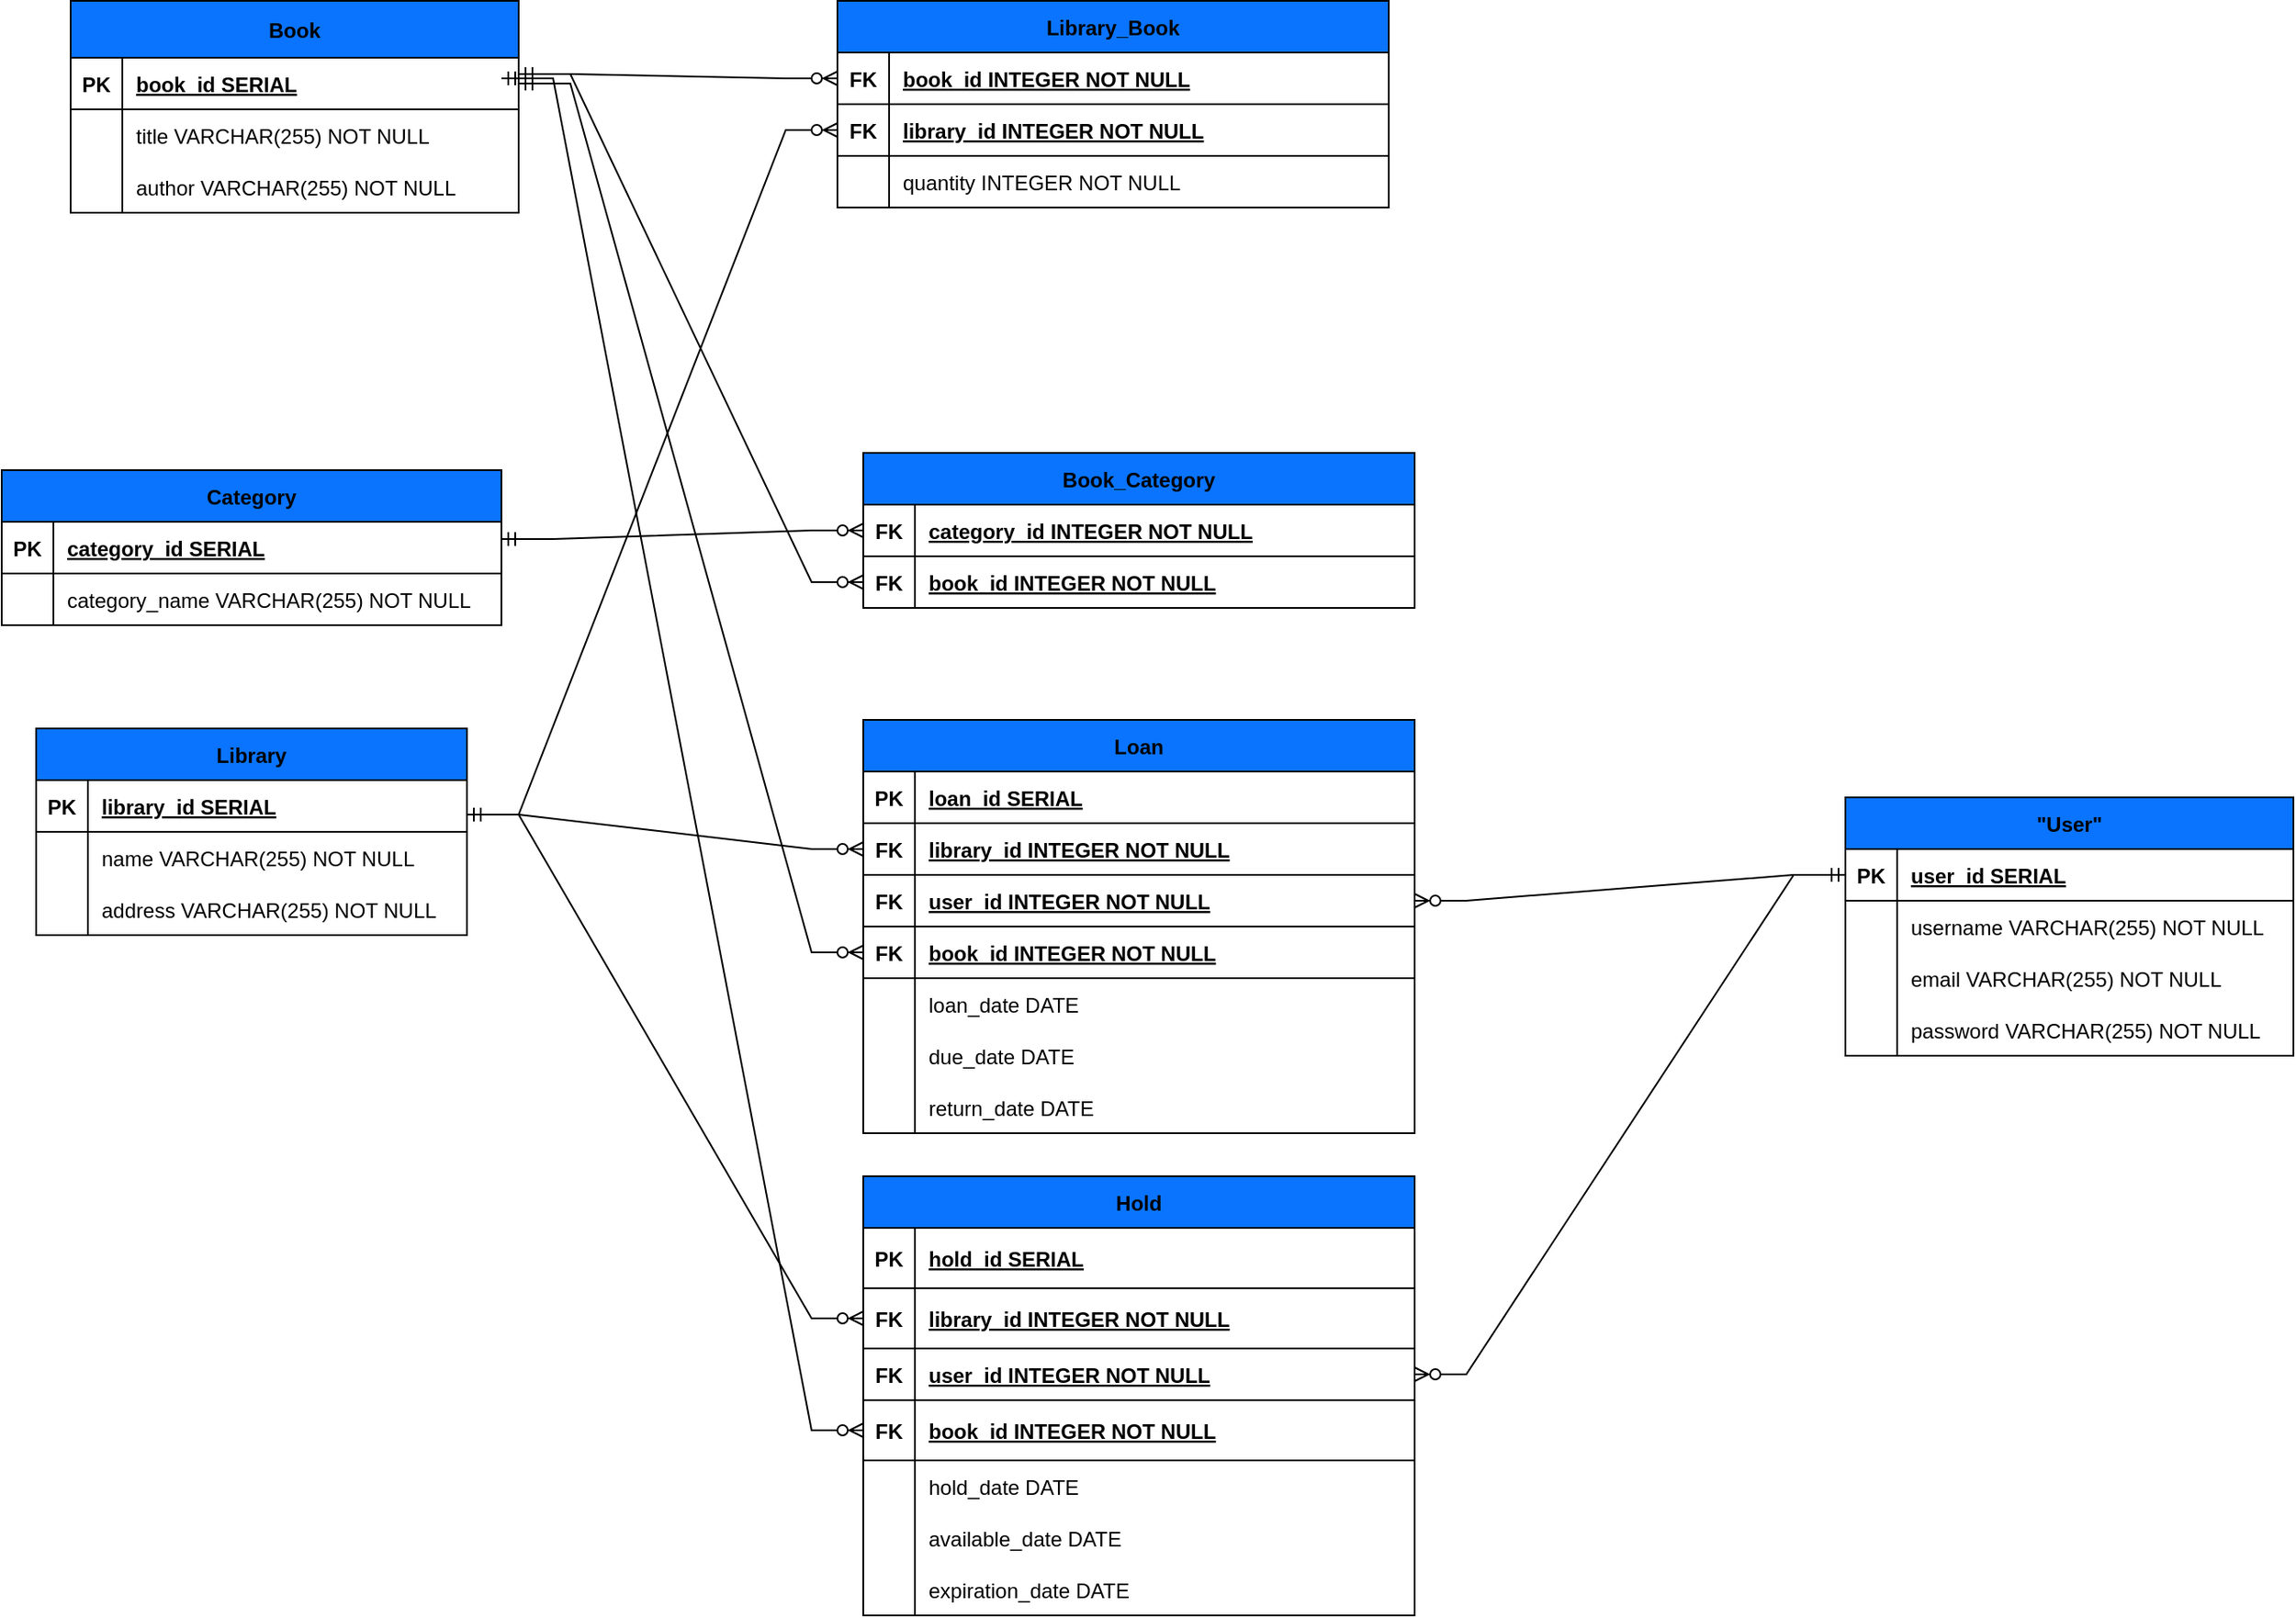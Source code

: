 <mxfile version="24.6.4" type="device">
  <diagram id="R2lEEEUBdFMjLlhIrx00" name="Page-1">
    <mxGraphModel dx="3490" dy="618" grid="1" gridSize="10" guides="1" tooltips="1" connect="1" arrows="1" fold="1" page="1" pageScale="1" pageWidth="1100" pageHeight="1700" math="0" shadow="0" extFonts="Permanent Marker^https://fonts.googleapis.com/css?family=Permanent+Marker">
      <root>
        <mxCell id="0" />
        <mxCell id="1" parent="0" />
        <mxCell id="FMgKqEiq_Yg6ci6Yr5Hg-1" value="Library" style="shape=table;startSize=30;container=1;collapsible=1;childLayout=tableLayout;fixedRows=1;rowLines=0;fontStyle=1;align=center;resizeLast=1;fillColor=#0A74FF;" parent="1" vertex="1">
          <mxGeometry x="-1160" y="520" width="250" height="120" as="geometry" />
        </mxCell>
        <mxCell id="FMgKqEiq_Yg6ci6Yr5Hg-2" value="" style="shape=tableRow;horizontal=0;startSize=0;swimlaneHead=0;swimlaneBody=0;fillColor=none;collapsible=0;dropTarget=0;points=[[0,0.5],[1,0.5]];portConstraint=eastwest;strokeColor=inherit;top=0;left=0;right=0;bottom=1;" parent="FMgKqEiq_Yg6ci6Yr5Hg-1" vertex="1">
          <mxGeometry y="30" width="250" height="30" as="geometry" />
        </mxCell>
        <mxCell id="FMgKqEiq_Yg6ci6Yr5Hg-3" value="PK" style="shape=partialRectangle;overflow=hidden;connectable=0;fillColor=none;strokeColor=inherit;top=0;left=0;bottom=0;right=0;fontStyle=1;" parent="FMgKqEiq_Yg6ci6Yr5Hg-2" vertex="1">
          <mxGeometry width="30" height="30" as="geometry">
            <mxRectangle width="30" height="30" as="alternateBounds" />
          </mxGeometry>
        </mxCell>
        <mxCell id="FMgKqEiq_Yg6ci6Yr5Hg-4" value="library_id SERIAL " style="shape=partialRectangle;overflow=hidden;connectable=0;fillColor=none;align=left;strokeColor=inherit;top=0;left=0;bottom=0;right=0;spacingLeft=6;fontStyle=5;" parent="FMgKqEiq_Yg6ci6Yr5Hg-2" vertex="1">
          <mxGeometry x="30" width="220" height="30" as="geometry">
            <mxRectangle width="220" height="30" as="alternateBounds" />
          </mxGeometry>
        </mxCell>
        <mxCell id="FMgKqEiq_Yg6ci6Yr5Hg-5" value="" style="shape=tableRow;horizontal=0;startSize=0;swimlaneHead=0;swimlaneBody=0;fillColor=none;collapsible=0;dropTarget=0;points=[[0,0.5],[1,0.5]];portConstraint=eastwest;strokeColor=inherit;top=0;left=0;right=0;bottom=0;" parent="FMgKqEiq_Yg6ci6Yr5Hg-1" vertex="1">
          <mxGeometry y="60" width="250" height="30" as="geometry" />
        </mxCell>
        <mxCell id="FMgKqEiq_Yg6ci6Yr5Hg-6" value="" style="shape=partialRectangle;overflow=hidden;connectable=0;fillColor=none;strokeColor=inherit;top=0;left=0;bottom=0;right=0;" parent="FMgKqEiq_Yg6ci6Yr5Hg-5" vertex="1">
          <mxGeometry width="30" height="30" as="geometry">
            <mxRectangle width="30" height="30" as="alternateBounds" />
          </mxGeometry>
        </mxCell>
        <mxCell id="FMgKqEiq_Yg6ci6Yr5Hg-7" value="name VARCHAR(255) NOT NULL" style="shape=partialRectangle;overflow=hidden;connectable=0;fillColor=none;align=left;strokeColor=inherit;top=0;left=0;bottom=0;right=0;spacingLeft=6;" parent="FMgKqEiq_Yg6ci6Yr5Hg-5" vertex="1">
          <mxGeometry x="30" width="220" height="30" as="geometry">
            <mxRectangle width="220" height="30" as="alternateBounds" />
          </mxGeometry>
        </mxCell>
        <mxCell id="FMgKqEiq_Yg6ci6Yr5Hg-8" value="" style="shape=tableRow;horizontal=0;startSize=0;swimlaneHead=0;swimlaneBody=0;fillColor=none;collapsible=0;dropTarget=0;points=[[0,0.5],[1,0.5]];portConstraint=eastwest;strokeColor=inherit;top=0;left=0;right=0;bottom=0;" parent="FMgKqEiq_Yg6ci6Yr5Hg-1" vertex="1">
          <mxGeometry y="90" width="250" height="30" as="geometry" />
        </mxCell>
        <mxCell id="FMgKqEiq_Yg6ci6Yr5Hg-9" value="" style="shape=partialRectangle;overflow=hidden;connectable=0;fillColor=none;strokeColor=inherit;top=0;left=0;bottom=0;right=0;" parent="FMgKqEiq_Yg6ci6Yr5Hg-8" vertex="1">
          <mxGeometry width="30" height="30" as="geometry">
            <mxRectangle width="30" height="30" as="alternateBounds" />
          </mxGeometry>
        </mxCell>
        <mxCell id="FMgKqEiq_Yg6ci6Yr5Hg-10" value="address VARCHAR(255) NOT NULL" style="shape=partialRectangle;overflow=hidden;connectable=0;fillColor=none;align=left;strokeColor=inherit;top=0;left=0;bottom=0;right=0;spacingLeft=6;" parent="FMgKqEiq_Yg6ci6Yr5Hg-8" vertex="1">
          <mxGeometry x="30" width="220" height="30" as="geometry">
            <mxRectangle width="220" height="30" as="alternateBounds" />
          </mxGeometry>
        </mxCell>
        <mxCell id="FMgKqEiq_Yg6ci6Yr5Hg-11" value="Book" style="shape=table;startSize=33;container=1;collapsible=1;childLayout=tableLayout;fixedRows=1;rowLines=0;fontStyle=1;align=center;resizeLast=1;fillColor=#0A74FF;" parent="1" vertex="1">
          <mxGeometry x="-1140" y="97.5" width="260" height="123" as="geometry" />
        </mxCell>
        <mxCell id="FMgKqEiq_Yg6ci6Yr5Hg-12" value="" style="shape=tableRow;horizontal=0;startSize=0;swimlaneHead=0;swimlaneBody=0;fillColor=none;collapsible=0;dropTarget=0;points=[[0,0.5],[1,0.5]];portConstraint=eastwest;strokeColor=inherit;top=0;left=0;right=0;bottom=1;" parent="FMgKqEiq_Yg6ci6Yr5Hg-11" vertex="1">
          <mxGeometry y="33" width="260" height="30" as="geometry" />
        </mxCell>
        <mxCell id="FMgKqEiq_Yg6ci6Yr5Hg-13" value="PK" style="shape=partialRectangle;overflow=hidden;connectable=0;fillColor=none;strokeColor=inherit;top=0;left=0;bottom=0;right=0;fontStyle=1;" parent="FMgKqEiq_Yg6ci6Yr5Hg-12" vertex="1">
          <mxGeometry width="30" height="30" as="geometry">
            <mxRectangle width="30" height="30" as="alternateBounds" />
          </mxGeometry>
        </mxCell>
        <mxCell id="FMgKqEiq_Yg6ci6Yr5Hg-14" value="book_id SERIAL " style="shape=partialRectangle;overflow=hidden;connectable=0;fillColor=none;align=left;strokeColor=inherit;top=0;left=0;bottom=0;right=0;spacingLeft=6;fontStyle=5;" parent="FMgKqEiq_Yg6ci6Yr5Hg-12" vertex="1">
          <mxGeometry x="30" width="230" height="30" as="geometry">
            <mxRectangle width="230" height="30" as="alternateBounds" />
          </mxGeometry>
        </mxCell>
        <mxCell id="FMgKqEiq_Yg6ci6Yr5Hg-15" value="" style="shape=tableRow;horizontal=0;startSize=0;swimlaneHead=0;swimlaneBody=0;fillColor=none;collapsible=0;dropTarget=0;points=[[0,0.5],[1,0.5]];portConstraint=eastwest;strokeColor=inherit;top=0;left=0;right=0;bottom=0;" parent="FMgKqEiq_Yg6ci6Yr5Hg-11" vertex="1">
          <mxGeometry y="63" width="260" height="30" as="geometry" />
        </mxCell>
        <mxCell id="FMgKqEiq_Yg6ci6Yr5Hg-16" value="" style="shape=partialRectangle;overflow=hidden;connectable=0;fillColor=none;strokeColor=inherit;top=0;left=0;bottom=0;right=0;" parent="FMgKqEiq_Yg6ci6Yr5Hg-15" vertex="1">
          <mxGeometry width="30" height="30" as="geometry">
            <mxRectangle width="30" height="30" as="alternateBounds" />
          </mxGeometry>
        </mxCell>
        <mxCell id="FMgKqEiq_Yg6ci6Yr5Hg-17" value="title VARCHAR(255) NOT NULL" style="shape=partialRectangle;overflow=hidden;connectable=0;fillColor=none;align=left;strokeColor=inherit;top=0;left=0;bottom=0;right=0;spacingLeft=6;" parent="FMgKqEiq_Yg6ci6Yr5Hg-15" vertex="1">
          <mxGeometry x="30" width="230" height="30" as="geometry">
            <mxRectangle width="230" height="30" as="alternateBounds" />
          </mxGeometry>
        </mxCell>
        <mxCell id="FMgKqEiq_Yg6ci6Yr5Hg-18" value="" style="shape=tableRow;horizontal=0;startSize=0;swimlaneHead=0;swimlaneBody=0;fillColor=none;collapsible=0;dropTarget=0;points=[[0,0.5],[1,0.5]];portConstraint=eastwest;strokeColor=inherit;top=0;left=0;right=0;bottom=0;" parent="FMgKqEiq_Yg6ci6Yr5Hg-11" vertex="1">
          <mxGeometry y="93" width="260" height="30" as="geometry" />
        </mxCell>
        <mxCell id="FMgKqEiq_Yg6ci6Yr5Hg-19" value="" style="shape=partialRectangle;overflow=hidden;connectable=0;fillColor=none;strokeColor=inherit;top=0;left=0;bottom=0;right=0;" parent="FMgKqEiq_Yg6ci6Yr5Hg-18" vertex="1">
          <mxGeometry width="30" height="30" as="geometry">
            <mxRectangle width="30" height="30" as="alternateBounds" />
          </mxGeometry>
        </mxCell>
        <mxCell id="FMgKqEiq_Yg6ci6Yr5Hg-20" value="author VARCHAR(255) NOT NULL" style="shape=partialRectangle;overflow=hidden;connectable=0;fillColor=none;align=left;strokeColor=inherit;top=0;left=0;bottom=0;right=0;spacingLeft=6;" parent="FMgKqEiq_Yg6ci6Yr5Hg-18" vertex="1">
          <mxGeometry x="30" width="230" height="30" as="geometry">
            <mxRectangle width="230" height="30" as="alternateBounds" />
          </mxGeometry>
        </mxCell>
        <mxCell id="FMgKqEiq_Yg6ci6Yr5Hg-24" value="Library_Book" style="shape=table;startSize=30;container=1;collapsible=1;childLayout=tableLayout;fixedRows=1;rowLines=0;fontStyle=1;align=center;resizeLast=1;fillColor=#0A74FF;" parent="1" vertex="1">
          <mxGeometry x="-695" y="97.5" width="320" height="120" as="geometry" />
        </mxCell>
        <mxCell id="FMgKqEiq_Yg6ci6Yr5Hg-25" value="" style="shape=tableRow;horizontal=0;startSize=0;swimlaneHead=0;swimlaneBody=0;fillColor=none;collapsible=0;dropTarget=0;points=[[0,0.5],[1,0.5]];portConstraint=eastwest;strokeColor=inherit;top=0;left=0;right=0;bottom=1;" parent="FMgKqEiq_Yg6ci6Yr5Hg-24" vertex="1">
          <mxGeometry y="30" width="320" height="30" as="geometry" />
        </mxCell>
        <mxCell id="FMgKqEiq_Yg6ci6Yr5Hg-26" value="FK" style="shape=partialRectangle;overflow=hidden;connectable=0;fillColor=none;strokeColor=inherit;top=0;left=0;bottom=0;right=0;fontStyle=1;" parent="FMgKqEiq_Yg6ci6Yr5Hg-25" vertex="1">
          <mxGeometry width="30" height="30" as="geometry">
            <mxRectangle width="30" height="30" as="alternateBounds" />
          </mxGeometry>
        </mxCell>
        <mxCell id="FMgKqEiq_Yg6ci6Yr5Hg-27" value="book_id INTEGER NOT NULL" style="shape=partialRectangle;overflow=hidden;connectable=0;fillColor=none;align=left;strokeColor=inherit;top=0;left=0;bottom=0;right=0;spacingLeft=6;fontStyle=5;" parent="FMgKqEiq_Yg6ci6Yr5Hg-25" vertex="1">
          <mxGeometry x="30" width="290" height="30" as="geometry">
            <mxRectangle width="290" height="30" as="alternateBounds" />
          </mxGeometry>
        </mxCell>
        <mxCell id="FMgKqEiq_Yg6ci6Yr5Hg-28" value="" style="shape=tableRow;horizontal=0;startSize=0;swimlaneHead=0;swimlaneBody=0;fillColor=none;collapsible=0;dropTarget=0;points=[[0,0.5],[1,0.5]];portConstraint=eastwest;strokeColor=inherit;top=0;left=0;right=0;bottom=1;" parent="FMgKqEiq_Yg6ci6Yr5Hg-24" vertex="1">
          <mxGeometry y="60" width="320" height="30" as="geometry" />
        </mxCell>
        <mxCell id="FMgKqEiq_Yg6ci6Yr5Hg-29" value="FK" style="shape=partialRectangle;overflow=hidden;connectable=0;fillColor=none;strokeColor=inherit;top=0;left=0;bottom=0;right=0;fontStyle=1;" parent="FMgKqEiq_Yg6ci6Yr5Hg-28" vertex="1">
          <mxGeometry width="30" height="30" as="geometry">
            <mxRectangle width="30" height="30" as="alternateBounds" />
          </mxGeometry>
        </mxCell>
        <mxCell id="FMgKqEiq_Yg6ci6Yr5Hg-30" value="library_id INTEGER NOT NULL" style="shape=partialRectangle;overflow=hidden;connectable=0;fillColor=none;align=left;strokeColor=inherit;top=0;left=0;bottom=0;right=0;spacingLeft=6;fontStyle=5;" parent="FMgKqEiq_Yg6ci6Yr5Hg-28" vertex="1">
          <mxGeometry x="30" width="290" height="30" as="geometry">
            <mxRectangle width="290" height="30" as="alternateBounds" />
          </mxGeometry>
        </mxCell>
        <mxCell id="FMgKqEiq_Yg6ci6Yr5Hg-31" value="" style="shape=tableRow;horizontal=0;startSize=0;swimlaneHead=0;swimlaneBody=0;fillColor=none;collapsible=0;dropTarget=0;points=[[0,0.5],[1,0.5]];portConstraint=eastwest;strokeColor=inherit;top=0;left=0;right=0;bottom=0;" parent="FMgKqEiq_Yg6ci6Yr5Hg-24" vertex="1">
          <mxGeometry y="90" width="320" height="30" as="geometry" />
        </mxCell>
        <mxCell id="FMgKqEiq_Yg6ci6Yr5Hg-32" value="" style="shape=partialRectangle;overflow=hidden;connectable=0;fillColor=none;strokeColor=inherit;top=0;left=0;bottom=0;right=0;" parent="FMgKqEiq_Yg6ci6Yr5Hg-31" vertex="1">
          <mxGeometry width="30" height="30" as="geometry">
            <mxRectangle width="30" height="30" as="alternateBounds" />
          </mxGeometry>
        </mxCell>
        <mxCell id="FMgKqEiq_Yg6ci6Yr5Hg-33" value="quantity INTEGER NOT NULL" style="shape=partialRectangle;overflow=hidden;connectable=0;fillColor=none;align=left;strokeColor=inherit;top=0;left=0;bottom=0;right=0;spacingLeft=6;" parent="FMgKqEiq_Yg6ci6Yr5Hg-31" vertex="1">
          <mxGeometry x="30" width="290" height="30" as="geometry">
            <mxRectangle width="290" height="30" as="alternateBounds" />
          </mxGeometry>
        </mxCell>
        <mxCell id="FMgKqEiq_Yg6ci6Yr5Hg-40" value="Category" style="shape=table;startSize=30;container=1;collapsible=1;childLayout=tableLayout;fixedRows=1;rowLines=0;fontStyle=1;align=center;resizeLast=1;fillColor=#0A74FF;" parent="1" vertex="1">
          <mxGeometry x="-1180" y="370" width="290" height="90" as="geometry" />
        </mxCell>
        <mxCell id="FMgKqEiq_Yg6ci6Yr5Hg-41" value="" style="shape=tableRow;horizontal=0;startSize=0;swimlaneHead=0;swimlaneBody=0;fillColor=none;collapsible=0;dropTarget=0;points=[[0,0.5],[1,0.5]];portConstraint=eastwest;strokeColor=inherit;top=0;left=0;right=0;bottom=1;" parent="FMgKqEiq_Yg6ci6Yr5Hg-40" vertex="1">
          <mxGeometry y="30" width="290" height="30" as="geometry" />
        </mxCell>
        <mxCell id="FMgKqEiq_Yg6ci6Yr5Hg-42" value="PK" style="shape=partialRectangle;overflow=hidden;connectable=0;fillColor=none;strokeColor=inherit;top=0;left=0;bottom=0;right=0;fontStyle=1;" parent="FMgKqEiq_Yg6ci6Yr5Hg-41" vertex="1">
          <mxGeometry width="30" height="30" as="geometry">
            <mxRectangle width="30" height="30" as="alternateBounds" />
          </mxGeometry>
        </mxCell>
        <mxCell id="FMgKqEiq_Yg6ci6Yr5Hg-43" value="category_id SERIAL " style="shape=partialRectangle;overflow=hidden;connectable=0;fillColor=none;align=left;strokeColor=inherit;top=0;left=0;bottom=0;right=0;spacingLeft=6;fontStyle=5;" parent="FMgKqEiq_Yg6ci6Yr5Hg-41" vertex="1">
          <mxGeometry x="30" width="260" height="30" as="geometry">
            <mxRectangle width="260" height="30" as="alternateBounds" />
          </mxGeometry>
        </mxCell>
        <mxCell id="FMgKqEiq_Yg6ci6Yr5Hg-44" value="" style="shape=tableRow;horizontal=0;startSize=0;swimlaneHead=0;swimlaneBody=0;fillColor=none;collapsible=0;dropTarget=0;points=[[0,0.5],[1,0.5]];portConstraint=eastwest;strokeColor=inherit;top=0;left=0;right=0;bottom=0;" parent="FMgKqEiq_Yg6ci6Yr5Hg-40" vertex="1">
          <mxGeometry y="60" width="290" height="30" as="geometry" />
        </mxCell>
        <mxCell id="FMgKqEiq_Yg6ci6Yr5Hg-45" value="" style="shape=partialRectangle;overflow=hidden;connectable=0;fillColor=none;strokeColor=inherit;top=0;left=0;bottom=0;right=0;" parent="FMgKqEiq_Yg6ci6Yr5Hg-44" vertex="1">
          <mxGeometry width="30" height="30" as="geometry">
            <mxRectangle width="30" height="30" as="alternateBounds" />
          </mxGeometry>
        </mxCell>
        <mxCell id="FMgKqEiq_Yg6ci6Yr5Hg-46" value="category_name VARCHAR(255) NOT NULL" style="shape=partialRectangle;overflow=hidden;connectable=0;fillColor=none;align=left;strokeColor=inherit;top=0;left=0;bottom=0;right=0;spacingLeft=6;" parent="FMgKqEiq_Yg6ci6Yr5Hg-44" vertex="1">
          <mxGeometry x="30" width="260" height="30" as="geometry">
            <mxRectangle width="260" height="30" as="alternateBounds" />
          </mxGeometry>
        </mxCell>
        <mxCell id="FMgKqEiq_Yg6ci6Yr5Hg-47" value="Book_Category" style="shape=table;startSize=30;container=1;collapsible=1;childLayout=tableLayout;fixedRows=1;rowLines=0;fontStyle=1;align=center;resizeLast=1;fillColor=#0A74FF;" parent="1" vertex="1">
          <mxGeometry x="-680" y="360" width="320" height="90" as="geometry" />
        </mxCell>
        <mxCell id="FMgKqEiq_Yg6ci6Yr5Hg-48" value="" style="shape=tableRow;horizontal=0;startSize=0;swimlaneHead=0;swimlaneBody=0;fillColor=none;collapsible=0;dropTarget=0;points=[[0,0.5],[1,0.5]];portConstraint=eastwest;strokeColor=inherit;top=0;left=0;right=0;bottom=1;" parent="FMgKqEiq_Yg6ci6Yr5Hg-47" vertex="1">
          <mxGeometry y="30" width="320" height="30" as="geometry" />
        </mxCell>
        <mxCell id="FMgKqEiq_Yg6ci6Yr5Hg-49" value="FK" style="shape=partialRectangle;overflow=hidden;connectable=0;fillColor=none;strokeColor=inherit;top=0;left=0;bottom=0;right=0;fontStyle=1;" parent="FMgKqEiq_Yg6ci6Yr5Hg-48" vertex="1">
          <mxGeometry width="30" height="30" as="geometry">
            <mxRectangle width="30" height="30" as="alternateBounds" />
          </mxGeometry>
        </mxCell>
        <mxCell id="FMgKqEiq_Yg6ci6Yr5Hg-50" value="category_id INTEGER NOT NULL" style="shape=partialRectangle;overflow=hidden;connectable=0;fillColor=none;align=left;strokeColor=inherit;top=0;left=0;bottom=0;right=0;spacingLeft=6;fontStyle=5;" parent="FMgKqEiq_Yg6ci6Yr5Hg-48" vertex="1">
          <mxGeometry x="30" width="290" height="30" as="geometry">
            <mxRectangle width="290" height="30" as="alternateBounds" />
          </mxGeometry>
        </mxCell>
        <mxCell id="FMgKqEiq_Yg6ci6Yr5Hg-51" value="" style="shape=tableRow;horizontal=0;startSize=0;swimlaneHead=0;swimlaneBody=0;fillColor=none;collapsible=0;dropTarget=0;points=[[0,0.5],[1,0.5]];portConstraint=eastwest;strokeColor=inherit;top=0;left=0;right=0;bottom=1;" parent="FMgKqEiq_Yg6ci6Yr5Hg-47" vertex="1">
          <mxGeometry y="60" width="320" height="30" as="geometry" />
        </mxCell>
        <mxCell id="FMgKqEiq_Yg6ci6Yr5Hg-52" value="FK" style="shape=partialRectangle;overflow=hidden;connectable=0;fillColor=none;strokeColor=inherit;top=0;left=0;bottom=0;right=0;fontStyle=1;" parent="FMgKqEiq_Yg6ci6Yr5Hg-51" vertex="1">
          <mxGeometry width="30" height="30" as="geometry">
            <mxRectangle width="30" height="30" as="alternateBounds" />
          </mxGeometry>
        </mxCell>
        <mxCell id="FMgKqEiq_Yg6ci6Yr5Hg-53" value="book_id INTEGER NOT NULL" style="shape=partialRectangle;overflow=hidden;connectable=0;fillColor=none;align=left;strokeColor=inherit;top=0;left=0;bottom=0;right=0;spacingLeft=6;fontStyle=5;" parent="FMgKqEiq_Yg6ci6Yr5Hg-51" vertex="1">
          <mxGeometry x="30" width="290" height="30" as="geometry">
            <mxRectangle width="290" height="30" as="alternateBounds" />
          </mxGeometry>
        </mxCell>
        <mxCell id="FMgKqEiq_Yg6ci6Yr5Hg-60" value="&quot;User&quot;" style="shape=table;startSize=30;container=1;collapsible=1;childLayout=tableLayout;fixedRows=1;rowLines=0;fontStyle=1;align=center;resizeLast=1;fillColor=#0A74FF;" parent="1" vertex="1">
          <mxGeometry x="-110" y="560" width="260" height="150" as="geometry" />
        </mxCell>
        <mxCell id="FMgKqEiq_Yg6ci6Yr5Hg-61" value="" style="shape=tableRow;horizontal=0;startSize=0;swimlaneHead=0;swimlaneBody=0;fillColor=none;collapsible=0;dropTarget=0;points=[[0,0.5],[1,0.5]];portConstraint=eastwest;strokeColor=inherit;top=0;left=0;right=0;bottom=1;" parent="FMgKqEiq_Yg6ci6Yr5Hg-60" vertex="1">
          <mxGeometry y="30" width="260" height="30" as="geometry" />
        </mxCell>
        <mxCell id="FMgKqEiq_Yg6ci6Yr5Hg-62" value="PK" style="shape=partialRectangle;overflow=hidden;connectable=0;fillColor=none;strokeColor=inherit;top=0;left=0;bottom=0;right=0;fontStyle=1;" parent="FMgKqEiq_Yg6ci6Yr5Hg-61" vertex="1">
          <mxGeometry width="30" height="30" as="geometry">
            <mxRectangle width="30" height="30" as="alternateBounds" />
          </mxGeometry>
        </mxCell>
        <mxCell id="FMgKqEiq_Yg6ci6Yr5Hg-63" value="user_id SERIAL " style="shape=partialRectangle;overflow=hidden;connectable=0;fillColor=none;align=left;strokeColor=inherit;top=0;left=0;bottom=0;right=0;spacingLeft=6;fontStyle=5;" parent="FMgKqEiq_Yg6ci6Yr5Hg-61" vertex="1">
          <mxGeometry x="30" width="230" height="30" as="geometry">
            <mxRectangle width="230" height="30" as="alternateBounds" />
          </mxGeometry>
        </mxCell>
        <mxCell id="FMgKqEiq_Yg6ci6Yr5Hg-64" value="" style="shape=tableRow;horizontal=0;startSize=0;swimlaneHead=0;swimlaneBody=0;fillColor=none;collapsible=0;dropTarget=0;points=[[0,0.5],[1,0.5]];portConstraint=eastwest;strokeColor=inherit;top=0;left=0;right=0;bottom=0;" parent="FMgKqEiq_Yg6ci6Yr5Hg-60" vertex="1">
          <mxGeometry y="60" width="260" height="30" as="geometry" />
        </mxCell>
        <mxCell id="FMgKqEiq_Yg6ci6Yr5Hg-65" value="" style="shape=partialRectangle;overflow=hidden;connectable=0;fillColor=none;strokeColor=inherit;top=0;left=0;bottom=0;right=0;" parent="FMgKqEiq_Yg6ci6Yr5Hg-64" vertex="1">
          <mxGeometry width="30" height="30" as="geometry">
            <mxRectangle width="30" height="30" as="alternateBounds" />
          </mxGeometry>
        </mxCell>
        <mxCell id="FMgKqEiq_Yg6ci6Yr5Hg-66" value="username VARCHAR(255) NOT NULL" style="shape=partialRectangle;overflow=hidden;connectable=0;fillColor=none;align=left;strokeColor=inherit;top=0;left=0;bottom=0;right=0;spacingLeft=6;" parent="FMgKqEiq_Yg6ci6Yr5Hg-64" vertex="1">
          <mxGeometry x="30" width="230" height="30" as="geometry">
            <mxRectangle width="230" height="30" as="alternateBounds" />
          </mxGeometry>
        </mxCell>
        <mxCell id="FMgKqEiq_Yg6ci6Yr5Hg-67" value="" style="shape=tableRow;horizontal=0;startSize=0;swimlaneHead=0;swimlaneBody=0;fillColor=none;collapsible=0;dropTarget=0;points=[[0,0.5],[1,0.5]];portConstraint=eastwest;strokeColor=inherit;top=0;left=0;right=0;bottom=0;" parent="FMgKqEiq_Yg6ci6Yr5Hg-60" vertex="1">
          <mxGeometry y="90" width="260" height="30" as="geometry" />
        </mxCell>
        <mxCell id="FMgKqEiq_Yg6ci6Yr5Hg-68" value="" style="shape=partialRectangle;overflow=hidden;connectable=0;fillColor=none;strokeColor=inherit;top=0;left=0;bottom=0;right=0;" parent="FMgKqEiq_Yg6ci6Yr5Hg-67" vertex="1">
          <mxGeometry width="30" height="30" as="geometry">
            <mxRectangle width="30" height="30" as="alternateBounds" />
          </mxGeometry>
        </mxCell>
        <mxCell id="FMgKqEiq_Yg6ci6Yr5Hg-69" value="email VARCHAR(255) NOT NULL" style="shape=partialRectangle;overflow=hidden;connectable=0;fillColor=none;align=left;strokeColor=inherit;top=0;left=0;bottom=0;right=0;spacingLeft=6;" parent="FMgKqEiq_Yg6ci6Yr5Hg-67" vertex="1">
          <mxGeometry x="30" width="230" height="30" as="geometry">
            <mxRectangle width="230" height="30" as="alternateBounds" />
          </mxGeometry>
        </mxCell>
        <mxCell id="FMgKqEiq_Yg6ci6Yr5Hg-70" value="" style="shape=tableRow;horizontal=0;startSize=0;swimlaneHead=0;swimlaneBody=0;fillColor=none;collapsible=0;dropTarget=0;points=[[0,0.5],[1,0.5]];portConstraint=eastwest;strokeColor=inherit;top=0;left=0;right=0;bottom=0;" parent="FMgKqEiq_Yg6ci6Yr5Hg-60" vertex="1">
          <mxGeometry y="120" width="260" height="30" as="geometry" />
        </mxCell>
        <mxCell id="FMgKqEiq_Yg6ci6Yr5Hg-71" value="" style="shape=partialRectangle;overflow=hidden;connectable=0;fillColor=none;strokeColor=inherit;top=0;left=0;bottom=0;right=0;" parent="FMgKqEiq_Yg6ci6Yr5Hg-70" vertex="1">
          <mxGeometry width="30" height="30" as="geometry">
            <mxRectangle width="30" height="30" as="alternateBounds" />
          </mxGeometry>
        </mxCell>
        <mxCell id="FMgKqEiq_Yg6ci6Yr5Hg-72" value="password VARCHAR(255) NOT NULL" style="shape=partialRectangle;overflow=hidden;connectable=0;fillColor=none;align=left;strokeColor=inherit;top=0;left=0;bottom=0;right=0;spacingLeft=6;" parent="FMgKqEiq_Yg6ci6Yr5Hg-70" vertex="1">
          <mxGeometry x="30" width="230" height="30" as="geometry">
            <mxRectangle width="230" height="30" as="alternateBounds" />
          </mxGeometry>
        </mxCell>
        <mxCell id="FMgKqEiq_Yg6ci6Yr5Hg-73" value="Loan" style="shape=table;startSize=30;container=1;collapsible=1;childLayout=tableLayout;fixedRows=1;rowLines=0;fontStyle=1;align=center;resizeLast=1;fillColor=#0A74FF;" parent="1" vertex="1">
          <mxGeometry x="-680" y="515" width="320" height="240" as="geometry" />
        </mxCell>
        <mxCell id="FMgKqEiq_Yg6ci6Yr5Hg-80" value="" style="shape=tableRow;horizontal=0;startSize=0;swimlaneHead=0;swimlaneBody=0;fillColor=none;collapsible=0;dropTarget=0;points=[[0,0.5],[1,0.5]];portConstraint=eastwest;strokeColor=inherit;top=0;left=0;right=0;bottom=1;" parent="FMgKqEiq_Yg6ci6Yr5Hg-73" vertex="1">
          <mxGeometry y="30" width="320" height="30" as="geometry" />
        </mxCell>
        <mxCell id="FMgKqEiq_Yg6ci6Yr5Hg-81" value="PK" style="shape=partialRectangle;overflow=hidden;connectable=0;fillColor=none;strokeColor=inherit;top=0;left=0;bottom=0;right=0;fontStyle=1;" parent="FMgKqEiq_Yg6ci6Yr5Hg-80" vertex="1">
          <mxGeometry width="30" height="30" as="geometry">
            <mxRectangle width="30" height="30" as="alternateBounds" />
          </mxGeometry>
        </mxCell>
        <mxCell id="FMgKqEiq_Yg6ci6Yr5Hg-82" value="loan_id SERIAL " style="shape=partialRectangle;overflow=hidden;connectable=0;fillColor=none;align=left;strokeColor=inherit;top=0;left=0;bottom=0;right=0;spacingLeft=6;fontStyle=5;" parent="FMgKqEiq_Yg6ci6Yr5Hg-80" vertex="1">
          <mxGeometry x="30" width="290" height="30" as="geometry">
            <mxRectangle width="290" height="30" as="alternateBounds" />
          </mxGeometry>
        </mxCell>
        <mxCell id="6n9n1nU_xVRGpKbVEW6U-1" value="" style="shape=tableRow;horizontal=0;startSize=0;swimlaneHead=0;swimlaneBody=0;fillColor=none;collapsible=0;dropTarget=0;points=[[0,0.5],[1,0.5]];portConstraint=eastwest;strokeColor=inherit;top=0;left=0;right=0;bottom=1;" parent="FMgKqEiq_Yg6ci6Yr5Hg-73" vertex="1">
          <mxGeometry y="60" width="320" height="30" as="geometry" />
        </mxCell>
        <mxCell id="6n9n1nU_xVRGpKbVEW6U-2" value="FK" style="shape=partialRectangle;overflow=hidden;connectable=0;fillColor=none;strokeColor=inherit;top=0;left=0;bottom=0;right=0;fontStyle=1;" parent="6n9n1nU_xVRGpKbVEW6U-1" vertex="1">
          <mxGeometry width="30" height="30" as="geometry">
            <mxRectangle width="30" height="30" as="alternateBounds" />
          </mxGeometry>
        </mxCell>
        <mxCell id="6n9n1nU_xVRGpKbVEW6U-3" value="library_id INTEGER NOT NULL" style="shape=partialRectangle;overflow=hidden;connectable=0;fillColor=none;align=left;strokeColor=inherit;top=0;left=0;bottom=0;right=0;spacingLeft=6;fontStyle=5;" parent="6n9n1nU_xVRGpKbVEW6U-1" vertex="1">
          <mxGeometry x="30" width="290" height="30" as="geometry">
            <mxRectangle width="290" height="30" as="alternateBounds" />
          </mxGeometry>
        </mxCell>
        <mxCell id="FMgKqEiq_Yg6ci6Yr5Hg-74" value="" style="shape=tableRow;horizontal=0;startSize=0;swimlaneHead=0;swimlaneBody=0;fillColor=none;collapsible=0;dropTarget=0;points=[[0,0.5],[1,0.5]];portConstraint=eastwest;strokeColor=inherit;top=0;left=0;right=0;bottom=1;" parent="FMgKqEiq_Yg6ci6Yr5Hg-73" vertex="1">
          <mxGeometry y="90" width="320" height="30" as="geometry" />
        </mxCell>
        <mxCell id="FMgKqEiq_Yg6ci6Yr5Hg-75" value="FK" style="shape=partialRectangle;overflow=hidden;connectable=0;fillColor=none;strokeColor=inherit;top=0;left=0;bottom=0;right=0;fontStyle=1;" parent="FMgKqEiq_Yg6ci6Yr5Hg-74" vertex="1">
          <mxGeometry width="30" height="30" as="geometry">
            <mxRectangle width="30" height="30" as="alternateBounds" />
          </mxGeometry>
        </mxCell>
        <mxCell id="FMgKqEiq_Yg6ci6Yr5Hg-76" value="user_id INTEGER NOT NULL" style="shape=partialRectangle;overflow=hidden;connectable=0;fillColor=none;align=left;strokeColor=inherit;top=0;left=0;bottom=0;right=0;spacingLeft=6;fontStyle=5;" parent="FMgKqEiq_Yg6ci6Yr5Hg-74" vertex="1">
          <mxGeometry x="30" width="290" height="30" as="geometry">
            <mxRectangle width="290" height="30" as="alternateBounds" />
          </mxGeometry>
        </mxCell>
        <mxCell id="FMgKqEiq_Yg6ci6Yr5Hg-77" value="" style="shape=tableRow;horizontal=0;startSize=0;swimlaneHead=0;swimlaneBody=0;fillColor=none;collapsible=0;dropTarget=0;points=[[0,0.5],[1,0.5]];portConstraint=eastwest;strokeColor=inherit;top=0;left=0;right=0;bottom=1;" parent="FMgKqEiq_Yg6ci6Yr5Hg-73" vertex="1">
          <mxGeometry y="120" width="320" height="30" as="geometry" />
        </mxCell>
        <mxCell id="FMgKqEiq_Yg6ci6Yr5Hg-78" value="FK" style="shape=partialRectangle;overflow=hidden;connectable=0;fillColor=none;strokeColor=inherit;top=0;left=0;bottom=0;right=0;fontStyle=1;" parent="FMgKqEiq_Yg6ci6Yr5Hg-77" vertex="1">
          <mxGeometry width="30" height="30" as="geometry">
            <mxRectangle width="30" height="30" as="alternateBounds" />
          </mxGeometry>
        </mxCell>
        <mxCell id="FMgKqEiq_Yg6ci6Yr5Hg-79" value="book_id INTEGER NOT NULL" style="shape=partialRectangle;overflow=hidden;connectable=0;fillColor=none;align=left;strokeColor=inherit;top=0;left=0;bottom=0;right=0;spacingLeft=6;fontStyle=5;" parent="FMgKqEiq_Yg6ci6Yr5Hg-77" vertex="1">
          <mxGeometry x="30" width="290" height="30" as="geometry">
            <mxRectangle width="290" height="30" as="alternateBounds" />
          </mxGeometry>
        </mxCell>
        <mxCell id="FMgKqEiq_Yg6ci6Yr5Hg-83" value="" style="shape=tableRow;horizontal=0;startSize=0;swimlaneHead=0;swimlaneBody=0;fillColor=none;collapsible=0;dropTarget=0;points=[[0,0.5],[1,0.5]];portConstraint=eastwest;strokeColor=inherit;top=0;left=0;right=0;bottom=0;" parent="FMgKqEiq_Yg6ci6Yr5Hg-73" vertex="1">
          <mxGeometry y="150" width="320" height="30" as="geometry" />
        </mxCell>
        <mxCell id="FMgKqEiq_Yg6ci6Yr5Hg-84" value="" style="shape=partialRectangle;overflow=hidden;connectable=0;fillColor=none;strokeColor=inherit;top=0;left=0;bottom=0;right=0;" parent="FMgKqEiq_Yg6ci6Yr5Hg-83" vertex="1">
          <mxGeometry width="30" height="30" as="geometry">
            <mxRectangle width="30" height="30" as="alternateBounds" />
          </mxGeometry>
        </mxCell>
        <mxCell id="FMgKqEiq_Yg6ci6Yr5Hg-85" value="loan_date DATE " style="shape=partialRectangle;overflow=hidden;connectable=0;fillColor=none;align=left;strokeColor=inherit;top=0;left=0;bottom=0;right=0;spacingLeft=6;" parent="FMgKqEiq_Yg6ci6Yr5Hg-83" vertex="1">
          <mxGeometry x="30" width="290" height="30" as="geometry">
            <mxRectangle width="290" height="30" as="alternateBounds" />
          </mxGeometry>
        </mxCell>
        <mxCell id="FMgKqEiq_Yg6ci6Yr5Hg-86" value="" style="shape=tableRow;horizontal=0;startSize=0;swimlaneHead=0;swimlaneBody=0;fillColor=none;collapsible=0;dropTarget=0;points=[[0,0.5],[1,0.5]];portConstraint=eastwest;strokeColor=inherit;top=0;left=0;right=0;bottom=0;" parent="FMgKqEiq_Yg6ci6Yr5Hg-73" vertex="1">
          <mxGeometry y="180" width="320" height="30" as="geometry" />
        </mxCell>
        <mxCell id="FMgKqEiq_Yg6ci6Yr5Hg-87" value="" style="shape=partialRectangle;overflow=hidden;connectable=0;fillColor=none;strokeColor=inherit;top=0;left=0;bottom=0;right=0;" parent="FMgKqEiq_Yg6ci6Yr5Hg-86" vertex="1">
          <mxGeometry width="30" height="30" as="geometry">
            <mxRectangle width="30" height="30" as="alternateBounds" />
          </mxGeometry>
        </mxCell>
        <mxCell id="FMgKqEiq_Yg6ci6Yr5Hg-88" value="due_date DATE " style="shape=partialRectangle;overflow=hidden;connectable=0;fillColor=none;align=left;strokeColor=inherit;top=0;left=0;bottom=0;right=0;spacingLeft=6;" parent="FMgKqEiq_Yg6ci6Yr5Hg-86" vertex="1">
          <mxGeometry x="30" width="290" height="30" as="geometry">
            <mxRectangle width="290" height="30" as="alternateBounds" />
          </mxGeometry>
        </mxCell>
        <mxCell id="FMgKqEiq_Yg6ci6Yr5Hg-89" value="" style="shape=tableRow;horizontal=0;startSize=0;swimlaneHead=0;swimlaneBody=0;fillColor=none;collapsible=0;dropTarget=0;points=[[0,0.5],[1,0.5]];portConstraint=eastwest;strokeColor=inherit;top=0;left=0;right=0;bottom=0;" parent="FMgKqEiq_Yg6ci6Yr5Hg-73" vertex="1">
          <mxGeometry y="210" width="320" height="30" as="geometry" />
        </mxCell>
        <mxCell id="FMgKqEiq_Yg6ci6Yr5Hg-90" value="" style="shape=partialRectangle;overflow=hidden;connectable=0;fillColor=none;strokeColor=inherit;top=0;left=0;bottom=0;right=0;" parent="FMgKqEiq_Yg6ci6Yr5Hg-89" vertex="1">
          <mxGeometry width="30" height="30" as="geometry">
            <mxRectangle width="30" height="30" as="alternateBounds" />
          </mxGeometry>
        </mxCell>
        <mxCell id="FMgKqEiq_Yg6ci6Yr5Hg-91" value="return_date DATE " style="shape=partialRectangle;overflow=hidden;connectable=0;fillColor=none;align=left;strokeColor=inherit;top=0;left=0;bottom=0;right=0;spacingLeft=6;" parent="FMgKqEiq_Yg6ci6Yr5Hg-89" vertex="1">
          <mxGeometry x="30" width="290" height="30" as="geometry">
            <mxRectangle width="290" height="30" as="alternateBounds" />
          </mxGeometry>
        </mxCell>
        <mxCell id="FMgKqEiq_Yg6ci6Yr5Hg-98" value="Hold" style="shape=table;startSize=30;container=1;collapsible=1;childLayout=tableLayout;fixedRows=1;rowLines=0;fontStyle=1;align=center;resizeLast=1;fillColor=#0A74FF;" parent="1" vertex="1">
          <mxGeometry x="-680" y="780" width="320" height="255" as="geometry" />
        </mxCell>
        <mxCell id="FMgKqEiq_Yg6ci6Yr5Hg-105" value="" style="shape=tableRow;horizontal=0;startSize=0;swimlaneHead=0;swimlaneBody=0;fillColor=none;collapsible=0;dropTarget=0;points=[[0,0.5],[1,0.5]];portConstraint=eastwest;strokeColor=inherit;top=0;left=0;right=0;bottom=1;" parent="FMgKqEiq_Yg6ci6Yr5Hg-98" vertex="1">
          <mxGeometry y="30" width="320" height="35" as="geometry" />
        </mxCell>
        <mxCell id="FMgKqEiq_Yg6ci6Yr5Hg-106" value="PK" style="shape=partialRectangle;overflow=hidden;connectable=0;fillColor=none;strokeColor=inherit;top=0;left=0;bottom=0;right=0;fontStyle=1;" parent="FMgKqEiq_Yg6ci6Yr5Hg-105" vertex="1">
          <mxGeometry width="30" height="35" as="geometry">
            <mxRectangle width="30" height="35" as="alternateBounds" />
          </mxGeometry>
        </mxCell>
        <mxCell id="FMgKqEiq_Yg6ci6Yr5Hg-107" value="hold_id SERIAL " style="shape=partialRectangle;overflow=hidden;connectable=0;fillColor=none;align=left;strokeColor=inherit;top=0;left=0;bottom=0;right=0;spacingLeft=6;fontStyle=5;" parent="FMgKqEiq_Yg6ci6Yr5Hg-105" vertex="1">
          <mxGeometry x="30" width="290" height="35" as="geometry">
            <mxRectangle width="290" height="35" as="alternateBounds" />
          </mxGeometry>
        </mxCell>
        <mxCell id="gk2qFufSRFoSm0kPbsyp-3" value="" style="shape=tableRow;horizontal=0;startSize=0;swimlaneHead=0;swimlaneBody=0;fillColor=none;collapsible=0;dropTarget=0;points=[[0,0.5],[1,0.5]];portConstraint=eastwest;strokeColor=inherit;top=0;left=0;right=0;bottom=1;" vertex="1" parent="FMgKqEiq_Yg6ci6Yr5Hg-98">
          <mxGeometry y="65" width="320" height="35" as="geometry" />
        </mxCell>
        <mxCell id="gk2qFufSRFoSm0kPbsyp-4" value="FK" style="shape=partialRectangle;overflow=hidden;connectable=0;fillColor=none;strokeColor=inherit;top=0;left=0;bottom=0;right=0;fontStyle=1;" vertex="1" parent="gk2qFufSRFoSm0kPbsyp-3">
          <mxGeometry width="30" height="35" as="geometry">
            <mxRectangle width="30" height="35" as="alternateBounds" />
          </mxGeometry>
        </mxCell>
        <mxCell id="gk2qFufSRFoSm0kPbsyp-5" value="library_id INTEGER NOT NULL" style="shape=partialRectangle;overflow=hidden;connectable=0;fillColor=none;align=left;strokeColor=inherit;top=0;left=0;bottom=0;right=0;spacingLeft=6;fontStyle=5;" vertex="1" parent="gk2qFufSRFoSm0kPbsyp-3">
          <mxGeometry x="30" width="290" height="35" as="geometry">
            <mxRectangle width="290" height="35" as="alternateBounds" />
          </mxGeometry>
        </mxCell>
        <mxCell id="FMgKqEiq_Yg6ci6Yr5Hg-99" value="" style="shape=tableRow;horizontal=0;startSize=0;swimlaneHead=0;swimlaneBody=0;fillColor=none;collapsible=0;dropTarget=0;points=[[0,0.5],[1,0.5]];portConstraint=eastwest;strokeColor=inherit;top=0;left=0;right=0;bottom=1;" parent="FMgKqEiq_Yg6ci6Yr5Hg-98" vertex="1">
          <mxGeometry y="100" width="320" height="30" as="geometry" />
        </mxCell>
        <mxCell id="FMgKqEiq_Yg6ci6Yr5Hg-100" value="FK" style="shape=partialRectangle;overflow=hidden;connectable=0;fillColor=none;strokeColor=inherit;top=0;left=0;bottom=0;right=0;fontStyle=1;" parent="FMgKqEiq_Yg6ci6Yr5Hg-99" vertex="1">
          <mxGeometry width="30" height="30" as="geometry">
            <mxRectangle width="30" height="30" as="alternateBounds" />
          </mxGeometry>
        </mxCell>
        <mxCell id="FMgKqEiq_Yg6ci6Yr5Hg-101" value="user_id INTEGER NOT NULL" style="shape=partialRectangle;overflow=hidden;connectable=0;fillColor=none;align=left;strokeColor=inherit;top=0;left=0;bottom=0;right=0;spacingLeft=6;fontStyle=5;" parent="FMgKqEiq_Yg6ci6Yr5Hg-99" vertex="1">
          <mxGeometry x="30" width="290" height="30" as="geometry">
            <mxRectangle width="290" height="30" as="alternateBounds" />
          </mxGeometry>
        </mxCell>
        <mxCell id="FMgKqEiq_Yg6ci6Yr5Hg-102" value="" style="shape=tableRow;horizontal=0;startSize=0;swimlaneHead=0;swimlaneBody=0;fillColor=none;collapsible=0;dropTarget=0;points=[[0,0.5],[1,0.5]];portConstraint=eastwest;strokeColor=inherit;top=0;left=0;right=0;bottom=1;" parent="FMgKqEiq_Yg6ci6Yr5Hg-98" vertex="1">
          <mxGeometry y="130" width="320" height="35" as="geometry" />
        </mxCell>
        <mxCell id="FMgKqEiq_Yg6ci6Yr5Hg-103" value="FK" style="shape=partialRectangle;overflow=hidden;connectable=0;fillColor=none;strokeColor=inherit;top=0;left=0;bottom=0;right=0;fontStyle=1;" parent="FMgKqEiq_Yg6ci6Yr5Hg-102" vertex="1">
          <mxGeometry width="30" height="35" as="geometry">
            <mxRectangle width="30" height="35" as="alternateBounds" />
          </mxGeometry>
        </mxCell>
        <mxCell id="FMgKqEiq_Yg6ci6Yr5Hg-104" value="book_id INTEGER NOT NULL" style="shape=partialRectangle;overflow=hidden;connectable=0;fillColor=none;align=left;strokeColor=inherit;top=0;left=0;bottom=0;right=0;spacingLeft=6;fontStyle=5;" parent="FMgKqEiq_Yg6ci6Yr5Hg-102" vertex="1">
          <mxGeometry x="30" width="290" height="35" as="geometry">
            <mxRectangle width="290" height="35" as="alternateBounds" />
          </mxGeometry>
        </mxCell>
        <mxCell id="FMgKqEiq_Yg6ci6Yr5Hg-108" value="" style="shape=tableRow;horizontal=0;startSize=0;swimlaneHead=0;swimlaneBody=0;fillColor=none;collapsible=0;dropTarget=0;points=[[0,0.5],[1,0.5]];portConstraint=eastwest;strokeColor=inherit;top=0;left=0;right=0;bottom=0;" parent="FMgKqEiq_Yg6ci6Yr5Hg-98" vertex="1">
          <mxGeometry y="165" width="320" height="30" as="geometry" />
        </mxCell>
        <mxCell id="FMgKqEiq_Yg6ci6Yr5Hg-109" value="" style="shape=partialRectangle;overflow=hidden;connectable=0;fillColor=none;strokeColor=inherit;top=0;left=0;bottom=0;right=0;" parent="FMgKqEiq_Yg6ci6Yr5Hg-108" vertex="1">
          <mxGeometry width="30" height="30" as="geometry">
            <mxRectangle width="30" height="30" as="alternateBounds" />
          </mxGeometry>
        </mxCell>
        <mxCell id="FMgKqEiq_Yg6ci6Yr5Hg-110" value="hold_date DATE" style="shape=partialRectangle;overflow=hidden;connectable=0;fillColor=none;align=left;strokeColor=inherit;top=0;left=0;bottom=0;right=0;spacingLeft=6;" parent="FMgKqEiq_Yg6ci6Yr5Hg-108" vertex="1">
          <mxGeometry x="30" width="290" height="30" as="geometry">
            <mxRectangle width="290" height="30" as="alternateBounds" />
          </mxGeometry>
        </mxCell>
        <mxCell id="FMgKqEiq_Yg6ci6Yr5Hg-111" value="" style="shape=tableRow;horizontal=0;startSize=0;swimlaneHead=0;swimlaneBody=0;fillColor=none;collapsible=0;dropTarget=0;points=[[0,0.5],[1,0.5]];portConstraint=eastwest;strokeColor=inherit;top=0;left=0;right=0;bottom=0;" parent="FMgKqEiq_Yg6ci6Yr5Hg-98" vertex="1">
          <mxGeometry y="195" width="320" height="30" as="geometry" />
        </mxCell>
        <mxCell id="FMgKqEiq_Yg6ci6Yr5Hg-112" value="" style="shape=partialRectangle;overflow=hidden;connectable=0;fillColor=none;strokeColor=inherit;top=0;left=0;bottom=0;right=0;" parent="FMgKqEiq_Yg6ci6Yr5Hg-111" vertex="1">
          <mxGeometry width="30" height="30" as="geometry">
            <mxRectangle width="30" height="30" as="alternateBounds" />
          </mxGeometry>
        </mxCell>
        <mxCell id="FMgKqEiq_Yg6ci6Yr5Hg-113" value="available_date DATE " style="shape=partialRectangle;overflow=hidden;connectable=0;fillColor=none;align=left;strokeColor=inherit;top=0;left=0;bottom=0;right=0;spacingLeft=6;" parent="FMgKqEiq_Yg6ci6Yr5Hg-111" vertex="1">
          <mxGeometry x="30" width="290" height="30" as="geometry">
            <mxRectangle width="290" height="30" as="alternateBounds" />
          </mxGeometry>
        </mxCell>
        <mxCell id="FMgKqEiq_Yg6ci6Yr5Hg-114" value="" style="shape=tableRow;horizontal=0;startSize=0;swimlaneHead=0;swimlaneBody=0;fillColor=none;collapsible=0;dropTarget=0;points=[[0,0.5],[1,0.5]];portConstraint=eastwest;strokeColor=inherit;top=0;left=0;right=0;bottom=0;" parent="FMgKqEiq_Yg6ci6Yr5Hg-98" vertex="1">
          <mxGeometry y="225" width="320" height="30" as="geometry" />
        </mxCell>
        <mxCell id="FMgKqEiq_Yg6ci6Yr5Hg-115" value="" style="shape=partialRectangle;overflow=hidden;connectable=0;fillColor=none;strokeColor=inherit;top=0;left=0;bottom=0;right=0;" parent="FMgKqEiq_Yg6ci6Yr5Hg-114" vertex="1">
          <mxGeometry width="30" height="30" as="geometry">
            <mxRectangle width="30" height="30" as="alternateBounds" />
          </mxGeometry>
        </mxCell>
        <mxCell id="FMgKqEiq_Yg6ci6Yr5Hg-116" value="expiration_date DATE " style="shape=partialRectangle;overflow=hidden;connectable=0;fillColor=none;align=left;strokeColor=inherit;top=0;left=0;bottom=0;right=0;spacingLeft=6;" parent="FMgKqEiq_Yg6ci6Yr5Hg-114" vertex="1">
          <mxGeometry x="30" width="290" height="30" as="geometry">
            <mxRectangle width="290" height="30" as="alternateBounds" />
          </mxGeometry>
        </mxCell>
        <mxCell id="FMgKqEiq_Yg6ci6Yr5Hg-159" value="" style="edgeStyle=entityRelationEdgeStyle;fontSize=12;html=1;endArrow=ERzeroToMany;startArrow=ERmandOne;rounded=0;" parent="1" target="FMgKqEiq_Yg6ci6Yr5Hg-25" edge="1">
          <mxGeometry width="100" height="100" relative="1" as="geometry">
            <mxPoint x="-880" y="140" as="sourcePoint" />
            <mxPoint x="-780" y="40" as="targetPoint" />
          </mxGeometry>
        </mxCell>
        <mxCell id="FMgKqEiq_Yg6ci6Yr5Hg-161" value="" style="edgeStyle=entityRelationEdgeStyle;fontSize=12;html=1;endArrow=ERzeroToMany;startArrow=ERmandOne;rounded=0;" parent="1" target="FMgKqEiq_Yg6ci6Yr5Hg-28" edge="1">
          <mxGeometry width="100" height="100" relative="1" as="geometry">
            <mxPoint x="-910" y="570" as="sourcePoint" />
            <mxPoint x="-694.68" y="175.84" as="targetPoint" />
          </mxGeometry>
        </mxCell>
        <mxCell id="FMgKqEiq_Yg6ci6Yr5Hg-163" value="" style="edgeStyle=entityRelationEdgeStyle;fontSize=12;html=1;endArrow=ERzeroToMany;startArrow=ERmandOne;rounded=0;" parent="1" target="FMgKqEiq_Yg6ci6Yr5Hg-48" edge="1">
          <mxGeometry width="100" height="100" relative="1" as="geometry">
            <mxPoint x="-890" y="410" as="sourcePoint" />
            <mxPoint x="-790" y="310" as="targetPoint" />
          </mxGeometry>
        </mxCell>
        <mxCell id="FMgKqEiq_Yg6ci6Yr5Hg-166" value="" style="edgeStyle=entityRelationEdgeStyle;fontSize=12;html=1;endArrow=ERzeroToMany;startArrow=ERmandOne;rounded=0;entryX=0;entryY=0.5;entryDx=0;entryDy=0;" parent="1" target="FMgKqEiq_Yg6ci6Yr5Hg-51" edge="1">
          <mxGeometry width="100" height="100" relative="1" as="geometry">
            <mxPoint x="-880" y="140" as="sourcePoint" />
            <mxPoint x="-780" y="40" as="targetPoint" />
          </mxGeometry>
        </mxCell>
        <mxCell id="FMgKqEiq_Yg6ci6Yr5Hg-169" value="" style="edgeStyle=entityRelationEdgeStyle;fontSize=12;html=1;endArrow=ERzeroToMany;startArrow=ERmandOne;rounded=0;" parent="1" source="FMgKqEiq_Yg6ci6Yr5Hg-61" target="FMgKqEiq_Yg6ci6Yr5Hg-74" edge="1">
          <mxGeometry width="100" height="100" relative="1" as="geometry">
            <mxPoint x="80" y="560" as="sourcePoint" />
            <mxPoint x="180" y="460" as="targetPoint" />
            <Array as="points">
              <mxPoint x="120" y="560" />
              <mxPoint x="-220" y="580" />
            </Array>
          </mxGeometry>
        </mxCell>
        <mxCell id="FMgKqEiq_Yg6ci6Yr5Hg-170" value="" style="edgeStyle=entityRelationEdgeStyle;fontSize=12;html=1;endArrow=ERzeroToMany;startArrow=ERmandOne;rounded=0;" parent="1" source="FMgKqEiq_Yg6ci6Yr5Hg-61" target="FMgKqEiq_Yg6ci6Yr5Hg-99" edge="1">
          <mxGeometry width="100" height="100" relative="1" as="geometry">
            <mxPoint x="-200" y="580" as="sourcePoint" />
            <mxPoint x="20" y="760" as="targetPoint" />
          </mxGeometry>
        </mxCell>
        <mxCell id="FMgKqEiq_Yg6ci6Yr5Hg-172" value="" style="edgeStyle=entityRelationEdgeStyle;fontSize=12;html=1;endArrow=ERzeroToMany;startArrow=ERmandOne;rounded=0;exitX=1;exitY=0.5;exitDx=0;exitDy=0;" parent="1" source="FMgKqEiq_Yg6ci6Yr5Hg-12" target="FMgKqEiq_Yg6ci6Yr5Hg-77" edge="1">
          <mxGeometry width="100" height="100" relative="1" as="geometry">
            <mxPoint x="-930" y="118.75" as="sourcePoint" />
            <mxPoint x="-720" y="640" as="targetPoint" />
          </mxGeometry>
        </mxCell>
        <mxCell id="FMgKqEiq_Yg6ci6Yr5Hg-173" value="" style="edgeStyle=entityRelationEdgeStyle;fontSize=12;html=1;endArrow=ERzeroToMany;startArrow=ERmandOne;rounded=0;exitX=1;exitY=0.5;exitDx=0;exitDy=0;" parent="1" target="FMgKqEiq_Yg6ci6Yr5Hg-102" edge="1">
          <mxGeometry width="100" height="100" relative="1" as="geometry">
            <mxPoint x="-890" y="142.5" as="sourcePoint" />
            <mxPoint x="-680" y="890" as="targetPoint" />
          </mxGeometry>
        </mxCell>
        <mxCell id="gk2qFufSRFoSm0kPbsyp-1" value="" style="edgeStyle=entityRelationEdgeStyle;fontSize=12;html=1;endArrow=ERzeroToMany;startArrow=ERmandOne;rounded=0;" edge="1" parent="1" target="6n9n1nU_xVRGpKbVEW6U-1">
          <mxGeometry width="100" height="100" relative="1" as="geometry">
            <mxPoint x="-910" y="570" as="sourcePoint" />
            <mxPoint x="-810" y="470" as="targetPoint" />
            <Array as="points">
              <mxPoint x="-990" y="520" />
            </Array>
          </mxGeometry>
        </mxCell>
        <mxCell id="gk2qFufSRFoSm0kPbsyp-2" value="" style="edgeStyle=entityRelationEdgeStyle;fontSize=12;html=1;endArrow=ERzeroToMany;startArrow=ERmandOne;rounded=0;" edge="1" parent="1" target="gk2qFufSRFoSm0kPbsyp-3">
          <mxGeometry width="100" height="100" relative="1" as="geometry">
            <mxPoint x="-910" y="570" as="sourcePoint" />
            <mxPoint x="-725" y="780" as="targetPoint" />
            <Array as="points">
              <mxPoint x="-990" y="520" />
            </Array>
          </mxGeometry>
        </mxCell>
      </root>
    </mxGraphModel>
  </diagram>
</mxfile>
